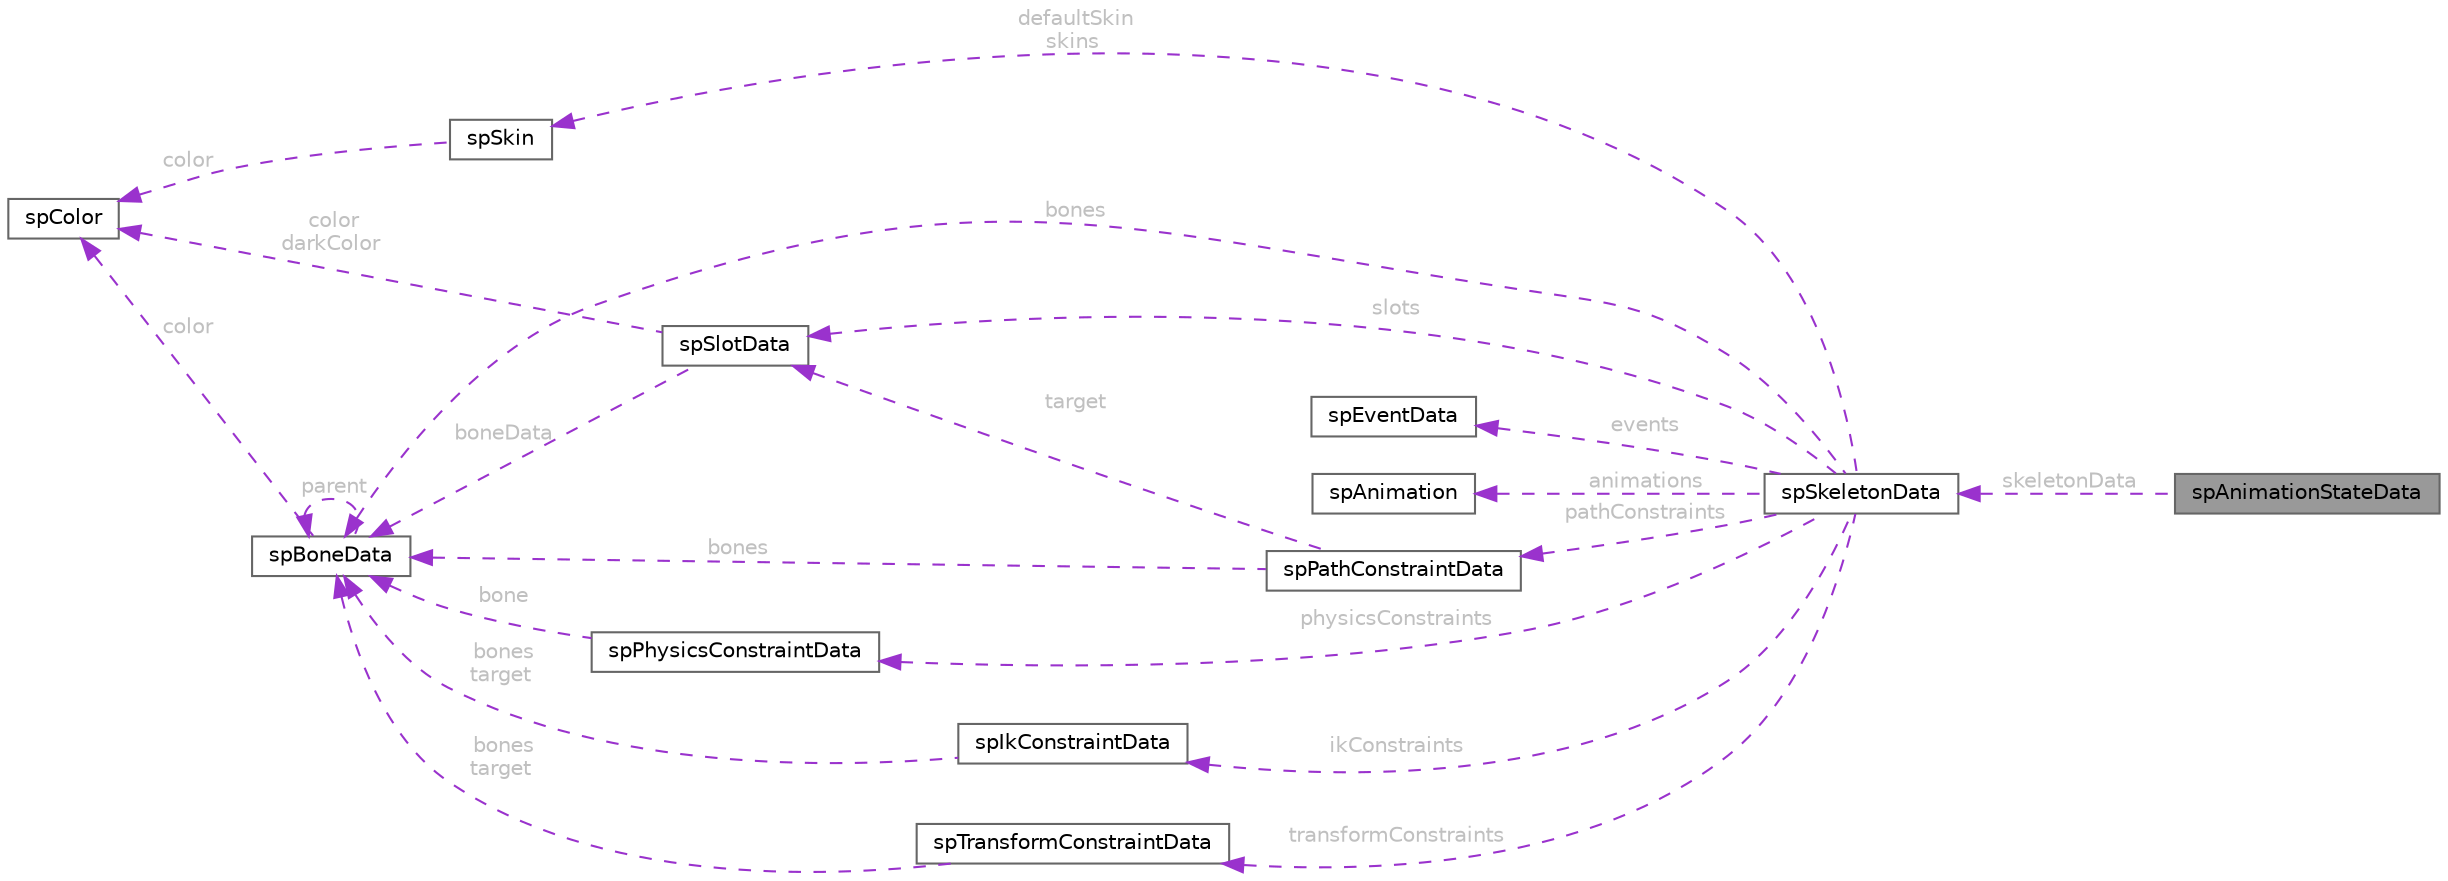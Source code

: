 digraph "spAnimationStateData"
{
 // LATEX_PDF_SIZE
  bgcolor="transparent";
  edge [fontname=Helvetica,fontsize=10,labelfontname=Helvetica,labelfontsize=10];
  node [fontname=Helvetica,fontsize=10,shape=box,height=0.2,width=0.4];
  rankdir="LR";
  Node1 [id="Node000001",label="spAnimationStateData",height=0.2,width=0.4,color="gray40", fillcolor="grey60", style="filled", fontcolor="black",tooltip=" "];
  Node2 -> Node1 [id="edge1_Node000001_Node000002",dir="back",color="darkorchid3",style="dashed",tooltip=" ",label=" skeletonData",fontcolor="grey" ];
  Node2 [id="Node000002",label="spSkeletonData",height=0.2,width=0.4,color="gray40", fillcolor="white", style="filled",URL="$structsp_skeleton_data.html",tooltip=" "];
  Node3 -> Node2 [id="edge2_Node000002_Node000003",dir="back",color="darkorchid3",style="dashed",tooltip=" ",label=" bones",fontcolor="grey" ];
  Node3 [id="Node000003",label="spBoneData",height=0.2,width=0.4,color="gray40", fillcolor="white", style="filled",URL="$structsp_bone_data.html",tooltip=" "];
  Node3 -> Node3 [id="edge3_Node000003_Node000003",dir="back",color="darkorchid3",style="dashed",tooltip=" ",label=" parent",fontcolor="grey" ];
  Node4 -> Node3 [id="edge4_Node000003_Node000004",dir="back",color="darkorchid3",style="dashed",tooltip=" ",label=" color",fontcolor="grey" ];
  Node4 [id="Node000004",label="spColor",height=0.2,width=0.4,color="gray40", fillcolor="white", style="filled",URL="$structsp_color.html",tooltip=" "];
  Node5 -> Node2 [id="edge5_Node000002_Node000005",dir="back",color="darkorchid3",style="dashed",tooltip=" ",label=" slots",fontcolor="grey" ];
  Node5 [id="Node000005",label="spSlotData",height=0.2,width=0.4,color="gray40", fillcolor="white", style="filled",URL="$structsp_slot_data.html",tooltip=" "];
  Node3 -> Node5 [id="edge6_Node000005_Node000003",dir="back",color="darkorchid3",style="dashed",tooltip=" ",label=" boneData",fontcolor="grey" ];
  Node4 -> Node5 [id="edge7_Node000005_Node000004",dir="back",color="darkorchid3",style="dashed",tooltip=" ",label=" color\ndarkColor",fontcolor="grey" ];
  Node6 -> Node2 [id="edge8_Node000002_Node000006",dir="back",color="darkorchid3",style="dashed",tooltip=" ",label=" defaultSkin\nskins",fontcolor="grey" ];
  Node6 [id="Node000006",label="spSkin",height=0.2,width=0.4,color="gray40", fillcolor="white", style="filled",URL="$structsp_skin.html",tooltip=" "];
  Node4 -> Node6 [id="edge9_Node000006_Node000004",dir="back",color="darkorchid3",style="dashed",tooltip=" ",label=" color",fontcolor="grey" ];
  Node7 -> Node2 [id="edge10_Node000002_Node000007",dir="back",color="darkorchid3",style="dashed",tooltip=" ",label=" events",fontcolor="grey" ];
  Node7 [id="Node000007",label="spEventData",height=0.2,width=0.4,color="gray40", fillcolor="white", style="filled",URL="$structsp_event_data.html",tooltip=" "];
  Node8 -> Node2 [id="edge11_Node000002_Node000008",dir="back",color="darkorchid3",style="dashed",tooltip=" ",label=" animations",fontcolor="grey" ];
  Node8 [id="Node000008",label="spAnimation",height=0.2,width=0.4,color="gray40", fillcolor="white", style="filled",URL="$structsp_animation.html",tooltip=" "];
  Node9 -> Node2 [id="edge12_Node000002_Node000009",dir="back",color="darkorchid3",style="dashed",tooltip=" ",label=" ikConstraints",fontcolor="grey" ];
  Node9 [id="Node000009",label="spIkConstraintData",height=0.2,width=0.4,color="gray40", fillcolor="white", style="filled",URL="$structsp_ik_constraint_data.html",tooltip=" "];
  Node3 -> Node9 [id="edge13_Node000009_Node000003",dir="back",color="darkorchid3",style="dashed",tooltip=" ",label=" bones\ntarget",fontcolor="grey" ];
  Node10 -> Node2 [id="edge14_Node000002_Node000010",dir="back",color="darkorchid3",style="dashed",tooltip=" ",label=" transformConstraints",fontcolor="grey" ];
  Node10 [id="Node000010",label="spTransformConstraintData",height=0.2,width=0.4,color="gray40", fillcolor="white", style="filled",URL="$structsp_transform_constraint_data.html",tooltip=" "];
  Node3 -> Node10 [id="edge15_Node000010_Node000003",dir="back",color="darkorchid3",style="dashed",tooltip=" ",label=" bones\ntarget",fontcolor="grey" ];
  Node11 -> Node2 [id="edge16_Node000002_Node000011",dir="back",color="darkorchid3",style="dashed",tooltip=" ",label=" pathConstraints",fontcolor="grey" ];
  Node11 [id="Node000011",label="spPathConstraintData",height=0.2,width=0.4,color="gray40", fillcolor="white", style="filled",URL="$structsp_path_constraint_data.html",tooltip=" "];
  Node3 -> Node11 [id="edge17_Node000011_Node000003",dir="back",color="darkorchid3",style="dashed",tooltip=" ",label=" bones",fontcolor="grey" ];
  Node5 -> Node11 [id="edge18_Node000011_Node000005",dir="back",color="darkorchid3",style="dashed",tooltip=" ",label=" target",fontcolor="grey" ];
  Node12 -> Node2 [id="edge19_Node000002_Node000012",dir="back",color="darkorchid3",style="dashed",tooltip=" ",label=" physicsConstraints",fontcolor="grey" ];
  Node12 [id="Node000012",label="spPhysicsConstraintData",height=0.2,width=0.4,color="gray40", fillcolor="white", style="filled",URL="$structsp_physics_constraint_data.html",tooltip=" "];
  Node3 -> Node12 [id="edge20_Node000012_Node000003",dir="back",color="darkorchid3",style="dashed",tooltip=" ",label=" bone",fontcolor="grey" ];
}
